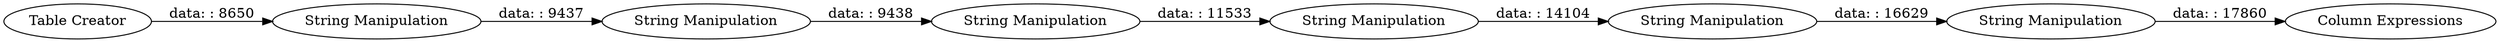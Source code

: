 digraph {
	"7707824630571491582_9" [label="String Manipulation"]
	"7707824630571491582_6" [label="String Manipulation"]
	"7707824630571491582_19" [label="String Manipulation"]
	"7707824630571491582_15" [label="String Manipulation"]
	"7707824630571491582_8" [label="String Manipulation"]
	"7707824630571491582_1" [label="Table Creator"]
	"7707824630571491582_17" [label="String Manipulation"]
	"7707824630571491582_20" [label="Column Expressions"]
	"7707824630571491582_1" -> "7707824630571491582_6" [label="data: : 8650"]
	"7707824630571491582_19" -> "7707824630571491582_20" [label="data: : 17860"]
	"7707824630571491582_8" -> "7707824630571491582_9" [label="data: : 9438"]
	"7707824630571491582_6" -> "7707824630571491582_8" [label="data: : 9437"]
	"7707824630571491582_9" -> "7707824630571491582_15" [label="data: : 11533"]
	"7707824630571491582_15" -> "7707824630571491582_17" [label="data: : 14104"]
	"7707824630571491582_17" -> "7707824630571491582_19" [label="data: : 16629"]
	rankdir=LR
}
